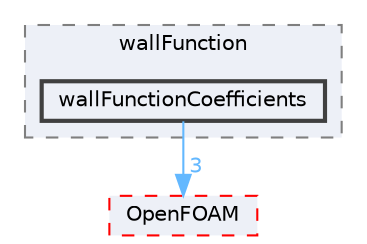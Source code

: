 digraph "src/TurbulenceModels/turbulenceModels/derivedFvPatchFields/wallFunctions/wallFunction/wallFunctionCoefficients"
{
 // LATEX_PDF_SIZE
  bgcolor="transparent";
  edge [fontname=Helvetica,fontsize=10,labelfontname=Helvetica,labelfontsize=10];
  node [fontname=Helvetica,fontsize=10,shape=box,height=0.2,width=0.4];
  compound=true
  subgraph clusterdir_0981b814660a8b29a96125492a49ea58 {
    graph [ bgcolor="#edf0f7", pencolor="grey50", label="wallFunction", fontname=Helvetica,fontsize=10 style="filled,dashed", URL="dir_0981b814660a8b29a96125492a49ea58.html",tooltip=""]
  dir_acca86985fede1ada976e123df3c8f12 [label="wallFunctionCoefficients", fillcolor="#edf0f7", color="grey25", style="filled,bold", URL="dir_acca86985fede1ada976e123df3c8f12.html",tooltip=""];
  }
  dir_c5473ff19b20e6ec4dfe5c310b3778a8 [label="OpenFOAM", fillcolor="#edf0f7", color="red", style="filled,dashed", URL="dir_c5473ff19b20e6ec4dfe5c310b3778a8.html",tooltip=""];
  dir_acca86985fede1ada976e123df3c8f12->dir_c5473ff19b20e6ec4dfe5c310b3778a8 [headlabel="3", labeldistance=1.5 headhref="dir_004344_002695.html" href="dir_004344_002695.html" color="steelblue1" fontcolor="steelblue1"];
}
